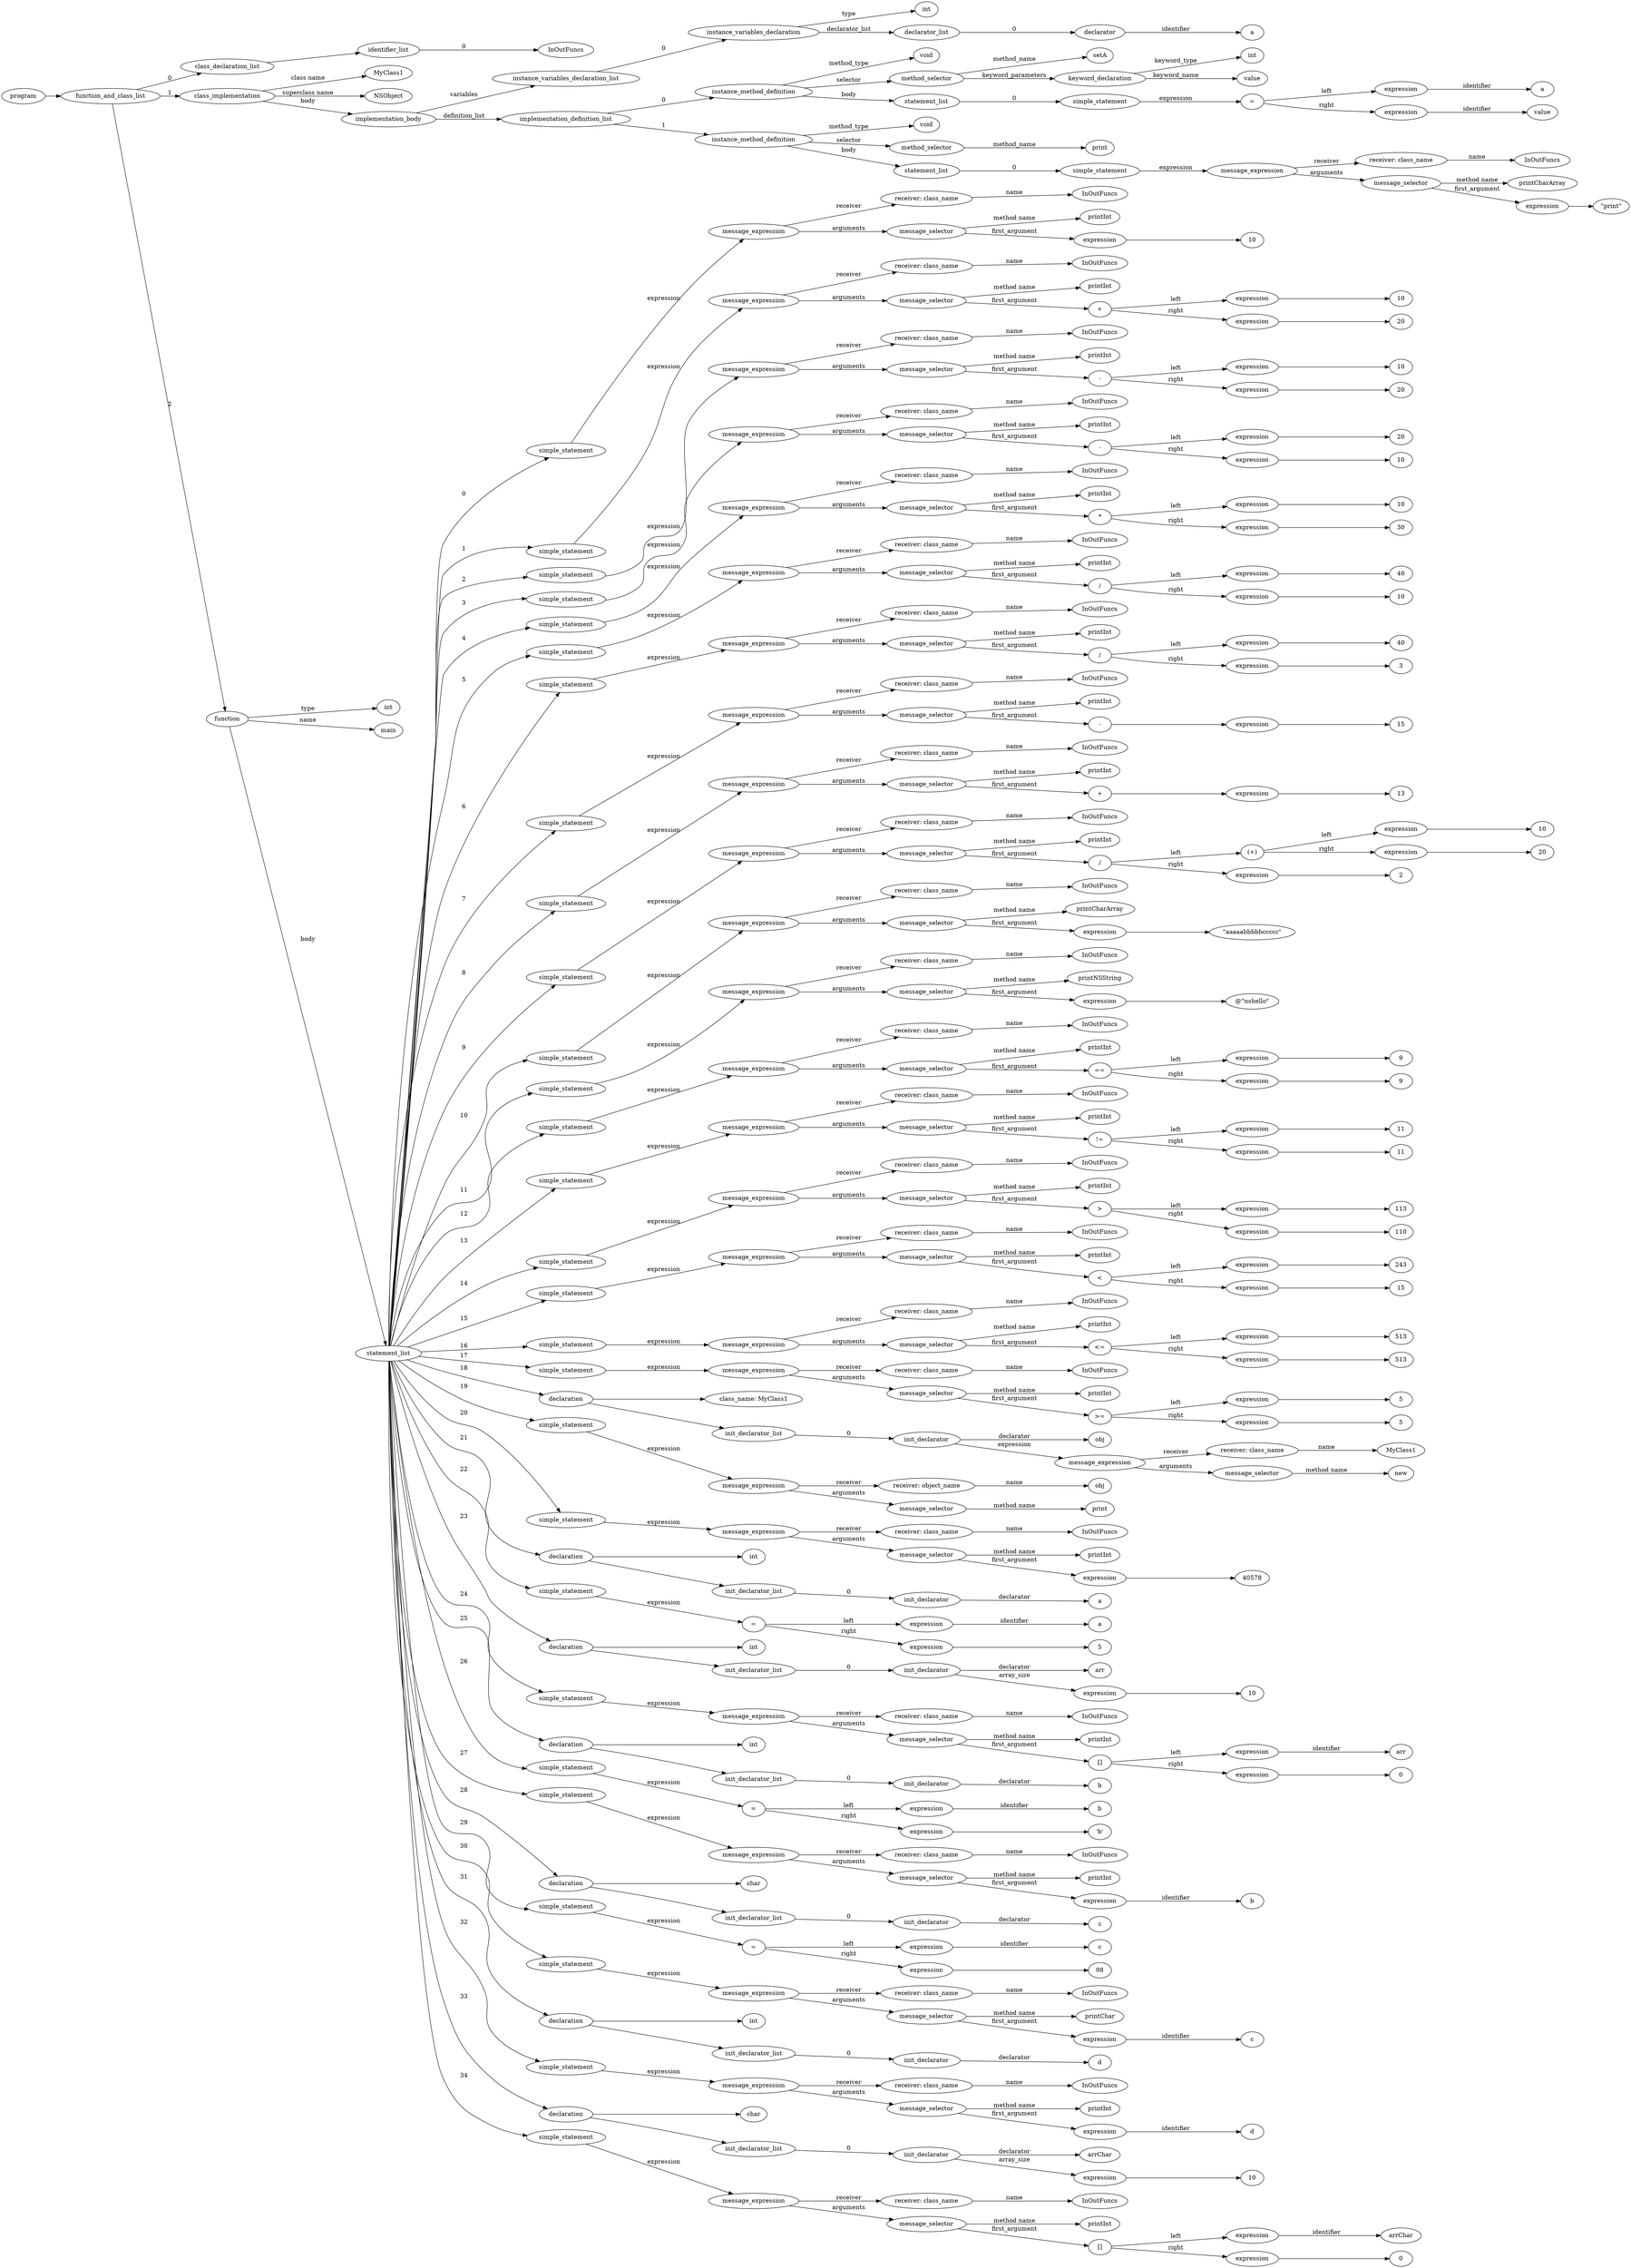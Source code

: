 digraph ObjectiveC { rankdir="LR";
277[label="program"];
277->2;
2[label="function_and_class_list"];
2->1[label="0"];
1[label="class_declaration_list"];
1->0;
0[label="identifier_list"];
0.0 [label="InOutFuncs"];
0->0.0 [label="0"];
2->30[label="1"];
30[label="class_implementation"];
30.1 [label="MyClass1"];
30->30.1 [label="class name"];
30.2 [label="NSObject"];
30->30.2 [label="superclass name"];
30->29[label="body"];
29[label="implementation_body"];
29->7[label="variables"];
7[label="instance_variables_declaration_list"];
7->6[label="0"];
6[label="instance_variables_declaration"];
6->3[label="type"];
3[label="int"];
6->5[label="declarator_list"];
5[label="declarator_list"];
5->4[label="0"];
4[label="declarator"];
4.1 [label="a"];
4->4.1[label="identifier"];
29->18[label="definition_list"];
18[label="implementation_definition_list"];
18->17[label="0"];
17[label="instance_method_definition"];
17->16[label="method_type"];
16[label="void"];
17->10[label="selector"];
10[label="method_selector"];
10->10.1 [label="method_name"];
10.1 [label="setA"];
10->9[label="keyword_parameters"];
9[label="keyword_declaration"];
9->8[label="keyword_type"];
8[label="int"];
9->9.2 [label="keyword_name"];
9.2 [label="value"];
17->15[label="body"];
15[label="statement_list"];
15->14[label="0"];
14[label="simple_statement"];
14->13[label="expression"];
13[label="expression"];
13[label="="];
13->11[label="left"];
11[label="expression"];
11->11.1 [label="identifier"];11.1[label="a"];
13->12[label="right"];
12[label="expression"];
12->12.1 [label="identifier"];12.1[label="value"];
18->28[label="1"];
28[label="instance_method_definition"];
28->27[label="method_type"];
27[label="void"];
28->19[label="selector"];
19[label="method_selector"];
19->19.1 [label="method_name"];
19.1 [label="print"];
28->26[label="body"];
26[label="statement_list"];
26->25[label="0"];
25[label="simple_statement"];
25->24[label="expression"];
24[label="expression"];
24[label="message_expression"];
24->20[label="receiver"];
20[label="receiver: class_name"];
20.1 [label="InOutFuncs"];
20->20.1 [label="name"];
24->23[label="arguments"];
23[label="message_selector"];
23.1 [label="printCharArray"];
23->23.1 [label="method name"]; 
23->22[label="first_argument"];
22[label="expression"];
22->21;
21[label=<"print">];
2->276[label="2"];
276[label="function"];
276->31[label="type"];
31[label="int"];
276->276.1 [label="name"];
276.1 [label="main"];
276->38[label="body"];
38[label="statement_list"];
38->37[label="0"];
37[label="simple_statement"];
37->36[label="expression"];
36[label="expression"];
36[label="message_expression"];
36->32[label="receiver"];
32[label="receiver: class_name"];
32.1 [label="InOutFuncs"];
32->32.1 [label="name"];
36->35[label="arguments"];
35[label="message_selector"];
35.1 [label="printInt"];
35->35.1 [label="method name"]; 
35->34[label="first_argument"];
34[label="expression"];
34->33;
33[label="10"];
38->47[label="1"];
47[label="simple_statement"];
47->46[label="expression"];
46[label="expression"];
46[label="message_expression"];
46->39[label="receiver"];
39[label="receiver: class_name"];
39.1 [label="InOutFuncs"];
39->39.1 [label="name"];
46->45[label="arguments"];
45[label="message_selector"];
45.1 [label="printInt"];
45->45.1 [label="method name"]; 
45->44[label="first_argument"];
44[label="expression"];
44[label="+"];
44->41[label="left"];
41[label="expression"];
41->40;
40[label="10"];
44->43[label="right"];
43[label="expression"];
43->42;
42[label="20"];
38->56[label="2"];
56[label="simple_statement"];
56->55[label="expression"];
55[label="expression"];
55[label="message_expression"];
55->48[label="receiver"];
48[label="receiver: class_name"];
48.1 [label="InOutFuncs"];
48->48.1 [label="name"];
55->54[label="arguments"];
54[label="message_selector"];
54.1 [label="printInt"];
54->54.1 [label="method name"]; 
54->53[label="first_argument"];
53[label="expression"];
53[label="-"];
53->50[label="left"];
50[label="expression"];
50->49;
49[label="10"];
53->52[label="right"];
52[label="expression"];
52->51;
51[label="20"];
38->65[label="3"];
65[label="simple_statement"];
65->64[label="expression"];
64[label="expression"];
64[label="message_expression"];
64->57[label="receiver"];
57[label="receiver: class_name"];
57.1 [label="InOutFuncs"];
57->57.1 [label="name"];
64->63[label="arguments"];
63[label="message_selector"];
63.1 [label="printInt"];
63->63.1 [label="method name"]; 
63->62[label="first_argument"];
62[label="expression"];
62[label="-"];
62->59[label="left"];
59[label="expression"];
59->58;
58[label="20"];
62->61[label="right"];
61[label="expression"];
61->60;
60[label="10"];
38->74[label="4"];
74[label="simple_statement"];
74->73[label="expression"];
73[label="expression"];
73[label="message_expression"];
73->66[label="receiver"];
66[label="receiver: class_name"];
66.1 [label="InOutFuncs"];
66->66.1 [label="name"];
73->72[label="arguments"];
72[label="message_selector"];
72.1 [label="printInt"];
72->72.1 [label="method name"]; 
72->71[label="first_argument"];
71[label="expression"];
71[label="*"];
71->68[label="left"];
68[label="expression"];
68->67;
67[label="10"];
71->70[label="right"];
70[label="expression"];
70->69;
69[label="30"];
38->83[label="5"];
83[label="simple_statement"];
83->82[label="expression"];
82[label="expression"];
82[label="message_expression"];
82->75[label="receiver"];
75[label="receiver: class_name"];
75.1 [label="InOutFuncs"];
75->75.1 [label="name"];
82->81[label="arguments"];
81[label="message_selector"];
81.1 [label="printInt"];
81->81.1 [label="method name"]; 
81->80[label="first_argument"];
80[label="expression"];
80[label="/"];
80->77[label="left"];
77[label="expression"];
77->76;
76[label="40"];
80->79[label="right"];
79[label="expression"];
79->78;
78[label="10"];
38->92[label="6"];
92[label="simple_statement"];
92->91[label="expression"];
91[label="expression"];
91[label="message_expression"];
91->84[label="receiver"];
84[label="receiver: class_name"];
84.1 [label="InOutFuncs"];
84->84.1 [label="name"];
91->90[label="arguments"];
90[label="message_selector"];
90.1 [label="printInt"];
90->90.1 [label="method name"]; 
90->89[label="first_argument"];
89[label="expression"];
89[label="/"];
89->86[label="left"];
86[label="expression"];
86->85;
85[label="40"];
89->88[label="right"];
88[label="expression"];
88->87;
87[label="3"];
38->99[label="7"];
99[label="simple_statement"];
99->98[label="expression"];
98[label="expression"];
98[label="message_expression"];
98->93[label="receiver"];
93[label="receiver: class_name"];
93.1 [label="InOutFuncs"];
93->93.1 [label="name"];
98->97[label="arguments"];
97[label="message_selector"];
97.1 [label="printInt"];
97->97.1 [label="method name"]; 
97->96[label="first_argument"];
96[label="expression"];
96[label="-"];
96->95;
95[label="expression"];
95->94;
94[label="15"];
38->106[label="8"];
106[label="simple_statement"];
106->105[label="expression"];
105[label="expression"];
105[label="message_expression"];
105->100[label="receiver"];
100[label="receiver: class_name"];
100.1 [label="InOutFuncs"];
100->100.1 [label="name"];
105->104[label="arguments"];
104[label="message_selector"];
104.1 [label="printInt"];
104->104.1 [label="method name"]; 
104->103[label="first_argument"];
103[label="expression"];
103[label="+"];
103->102;
102[label="expression"];
102->101;
101[label="13"];
38->118[label="9"];
118[label="simple_statement"];
118->117[label="expression"];
117[label="expression"];
117[label="message_expression"];
117->107[label="receiver"];
107[label="receiver: class_name"];
107.1 [label="InOutFuncs"];
107->107.1 [label="name"];
117->116[label="arguments"];
116[label="message_selector"];
116.1 [label="printInt"];
116->116.1 [label="method name"]; 
116->115[label="first_argument"];
115[label="expression"];
115[label="/"];
115->112[label="left"];
112[label="(expression)"];
112[label="(+)"];
112->109[label="left"];
109[label="expression"];
109->108;
108[label="10"];
112->111[label="right"];
111[label="expression"];
111->110;
110[label="20"];
115->114[label="right"];
114[label="expression"];
114->113;
113[label="2"];
38->124[label="10"];
124[label="simple_statement"];
124->123[label="expression"];
123[label="expression"];
123[label="message_expression"];
123->119[label="receiver"];
119[label="receiver: class_name"];
119.1 [label="InOutFuncs"];
119->119.1 [label="name"];
123->122[label="arguments"];
122[label="message_selector"];
122.1 [label="printCharArray"];
122->122.1 [label="method name"]; 
122->121[label="first_argument"];
121[label="expression"];
121->120;
120[label=<"aaaaabbbbbccccc">];
38->130[label="11"];
130[label="simple_statement"];
130->129[label="expression"];
129[label="expression"];
129[label="message_expression"];
129->125[label="receiver"];
125[label="receiver: class_name"];
125.1 [label="InOutFuncs"];
125->125.1 [label="name"];
129->128[label="arguments"];
128[label="message_selector"];
128.1 [label="printNSString"];
128->128.1 [label="method name"]; 
128->127[label="first_argument"];
127[label="expression"];
127->126;
126[label=<@"nshello">];
38->139[label="12"];
139[label="simple_statement"];
139->138[label="expression"];
138[label="expression"];
138[label="message_expression"];
138->131[label="receiver"];
131[label="receiver: class_name"];
131.1 [label="InOutFuncs"];
131->131.1 [label="name"];
138->137[label="arguments"];
137[label="message_selector"];
137.1 [label="printInt"];
137->137.1 [label="method name"]; 
137->136[label="first_argument"];
136[label="expression"];
136[label="=="];
136->133[label="left"];
133[label="expression"];
133->132;
132[label="9"];
136->135[label="right"];
135[label="expression"];
135->134;
134[label="9"];
38->148[label="13"];
148[label="simple_statement"];
148->147[label="expression"];
147[label="expression"];
147[label="message_expression"];
147->140[label="receiver"];
140[label="receiver: class_name"];
140.1 [label="InOutFuncs"];
140->140.1 [label="name"];
147->146[label="arguments"];
146[label="message_selector"];
146.1 [label="printInt"];
146->146.1 [label="method name"]; 
146->145[label="first_argument"];
145[label="expression"];
145[label="!="];
145->142[label="left"];
142[label="expression"];
142->141;
141[label="11"];
145->144[label="right"];
144[label="expression"];
144->143;
143[label="11"];
38->157[label="14"];
157[label="simple_statement"];
157->156[label="expression"];
156[label="expression"];
156[label="message_expression"];
156->149[label="receiver"];
149[label="receiver: class_name"];
149.1 [label="InOutFuncs"];
149->149.1 [label="name"];
156->155[label="arguments"];
155[label="message_selector"];
155.1 [label="printInt"];
155->155.1 [label="method name"]; 
155->154[label="first_argument"];
154[label="expression"];
154[label=">"];
154->151[label="left"];
151[label="expression"];
151->150;
150[label="113"];
154->153[label="right"];
153[label="expression"];
153->152;
152[label="110"];
38->166[label="15"];
166[label="simple_statement"];
166->165[label="expression"];
165[label="expression"];
165[label="message_expression"];
165->158[label="receiver"];
158[label="receiver: class_name"];
158.1 [label="InOutFuncs"];
158->158.1 [label="name"];
165->164[label="arguments"];
164[label="message_selector"];
164.1 [label="printInt"];
164->164.1 [label="method name"]; 
164->163[label="first_argument"];
163[label="expression"];
163[label="<"];
163->160[label="left"];
160[label="expression"];
160->159;
159[label="243"];
163->162[label="right"];
162[label="expression"];
162->161;
161[label="15"];
38->175[label="16"];
175[label="simple_statement"];
175->174[label="expression"];
174[label="expression"];
174[label="message_expression"];
174->167[label="receiver"];
167[label="receiver: class_name"];
167.1 [label="InOutFuncs"];
167->167.1 [label="name"];
174->173[label="arguments"];
173[label="message_selector"];
173.1 [label="printInt"];
173->173.1 [label="method name"]; 
173->172[label="first_argument"];
172[label="expression"];
172[label="<="];
172->169[label="left"];
169[label="expression"];
169->168;
168[label="513"];
172->171[label="right"];
171[label="expression"];
171->170;
170[label="513"];
38->184[label="17"];
184[label="simple_statement"];
184->183[label="expression"];
183[label="expression"];
183[label="message_expression"];
183->176[label="receiver"];
176[label="receiver: class_name"];
176.1 [label="InOutFuncs"];
176->176.1 [label="name"];
183->182[label="arguments"];
182[label="message_selector"];
182.1 [label="printInt"];
182->182.1 [label="method name"]; 
182->181[label="first_argument"];
181[label="expression"];
181[label=">="];
181->178[label="left"];
178[label="expression"];
178->177;
177[label="5"];
181->180[label="right"];
180[label="expression"];
180->179;
179[label="5"];
38->191[label="18"];
191[label="declaration"];
191->190;
190[label="class_name: MyClass1"];
191->189;
189[label="init_declarator_list"];
189->188[label="0"];
188[label="init_declarator"];
188.1 [label="obj"];
188->188.1[label="declarator"];
188->187[label="expression"];
187[label="expression"];
187[label="message_expression"];
187->185[label="receiver"];
185[label="receiver: class_name"];
185.1 [label="MyClass1"];
185->185.1 [label="name"];
187->186[label="arguments"];
186[label="message_selector"];
186.1 [label="new"];
186->186.1 [label="method name"]; 
38->195[label="19"];
195[label="simple_statement"];
195->194[label="expression"];
194[label="expression"];
194[label="message_expression"];
194->192[label="receiver"];
192[label="receiver: object_name"];
192.1 [label="obj"];
192->192.1 [label="name"];
194->193[label="arguments"];
193[label="message_selector"];
193.1 [label="print"];
193->193.1 [label="method name"]; 
38->201[label="20"];
201[label="simple_statement"];
201->200[label="expression"];
200[label="expression"];
200[label="message_expression"];
200->196[label="receiver"];
196[label="receiver: class_name"];
196.1 [label="InOutFuncs"];
196->196.1 [label="name"];
200->199[label="arguments"];
199[label="message_selector"];
199.1 [label="printInt"];
199->199.1 [label="method name"]; 
199->198[label="first_argument"];
198[label="expression"];
198->197;
197[label="40578"];
38->205[label="21"];
205[label="declaration"];
205->202;
202[label="int"];
205->204;
204[label="init_declarator_list"];
204->203[label="0"];
203[label="init_declarator"];
203.1 [label="a"];
203->203.1[label="declarator"];
38->210[label="22"];
210[label="simple_statement"];
210->209[label="expression"];
209[label="expression"];
209[label="="];
209->206[label="left"];
206[label="expression"];
206->206.1 [label="identifier"];206.1[label="a"];
209->208[label="right"];
208[label="expression"];
208->207;
207[label="5"];
38->216[label="23"];
216[label="declaration"];
216->211;
211[label="int"];
216->215;
215[label="init_declarator_list"];
215->214[label="0"];
214[label="init_declarator"];
214.1 [label="arr"];
214->214.1[label="declarator"];
214->213[label="array_size"];
213[label="expression"];
213->212;
212[label="10"];
38->224[label="24"];
224[label="simple_statement"];
224->223[label="expression"];
223[label="expression"];
223[label="message_expression"];
223->217[label="receiver"];
217[label="receiver: class_name"];
217.1 [label="InOutFuncs"];
217->217.1 [label="name"];
223->222[label="arguments"];
222[label="message_selector"];
222.1 [label="printInt"];
222->222.1 [label="method name"]; 
222->221[label="first_argument"];
221[label="expression"];
221[label="[]"];
221->218[label="left"];
218[label="expression"];
218->218.1 [label="identifier"];218.1[label="arr"];
221->220[label="right"];
220[label="expression"];
220->219;
219[label="0"];
38->228[label="25"];
228[label="declaration"];
228->225;
225[label="int"];
228->227;
227[label="init_declarator_list"];
227->226[label="0"];
226[label="init_declarator"];
226.1 [label="b"];
226->226.1[label="declarator"];
38->233[label="26"];
233[label="simple_statement"];
233->232[label="expression"];
232[label="expression"];
232[label="="];
232->229[label="left"];
229[label="expression"];
229->229.1 [label="identifier"];229.1[label="b"];
232->231[label="right"];
231[label="expression"];
231->230;
230[label=<'b'>];
38->238[label="27"];
238[label="simple_statement"];
238->237[label="expression"];
237[label="expression"];
237[label="message_expression"];
237->234[label="receiver"];
234[label="receiver: class_name"];
234.1 [label="InOutFuncs"];
234->234.1 [label="name"];
237->236[label="arguments"];
236[label="message_selector"];
236.1 [label="printInt"];
236->236.1 [label="method name"]; 
236->235[label="first_argument"];
235[label="expression"];
235->235.1 [label="identifier"];235.1[label="b"];
38->242[label="28"];
242[label="declaration"];
242->239;
239[label="char"];
242->241;
241[label="init_declarator_list"];
241->240[label="0"];
240[label="init_declarator"];
240.1 [label="c"];
240->240.1[label="declarator"];
38->247[label="29"];
247[label="simple_statement"];
247->246[label="expression"];
246[label="expression"];
246[label="="];
246->243[label="left"];
243[label="expression"];
243->243.1 [label="identifier"];243.1[label="c"];
246->245[label="right"];
245[label="expression"];
245->244;
244[label="98"];
38->252[label="30"];
252[label="simple_statement"];
252->251[label="expression"];
251[label="expression"];
251[label="message_expression"];
251->248[label="receiver"];
248[label="receiver: class_name"];
248.1 [label="InOutFuncs"];
248->248.1 [label="name"];
251->250[label="arguments"];
250[label="message_selector"];
250.1 [label="printChar"];
250->250.1 [label="method name"]; 
250->249[label="first_argument"];
249[label="expression"];
249->249.1 [label="identifier"];249.1[label="c"];
38->256[label="31"];
256[label="declaration"];
256->253;
253[label="int"];
256->255;
255[label="init_declarator_list"];
255->254[label="0"];
254[label="init_declarator"];
254.1 [label="d"];
254->254.1[label="declarator"];
38->261[label="32"];
261[label="simple_statement"];
261->260[label="expression"];
260[label="expression"];
260[label="message_expression"];
260->257[label="receiver"];
257[label="receiver: class_name"];
257.1 [label="InOutFuncs"];
257->257.1 [label="name"];
260->259[label="arguments"];
259[label="message_selector"];
259.1 [label="printInt"];
259->259.1 [label="method name"]; 
259->258[label="first_argument"];
258[label="expression"];
258->258.1 [label="identifier"];258.1[label="d"];
38->267[label="33"];
267[label="declaration"];
267->262;
262[label="char"];
267->266;
266[label="init_declarator_list"];
266->265[label="0"];
265[label="init_declarator"];
265.1 [label="arrChar"];
265->265.1[label="declarator"];
265->264[label="array_size"];
264[label="expression"];
264->263;
263[label="10"];
38->275[label="34"];
275[label="simple_statement"];
275->274[label="expression"];
274[label="expression"];
274[label="message_expression"];
274->268[label="receiver"];
268[label="receiver: class_name"];
268.1 [label="InOutFuncs"];
268->268.1 [label="name"];
274->273[label="arguments"];
273[label="message_selector"];
273.1 [label="printInt"];
273->273.1 [label="method name"]; 
273->272[label="first_argument"];
272[label="expression"];
272[label="[]"];
272->269[label="left"];
269[label="expression"];
269->269.1 [label="identifier"];269.1[label="arrChar"];
272->271[label="right"];
271[label="expression"];
271->270;
270[label="0"];
}
